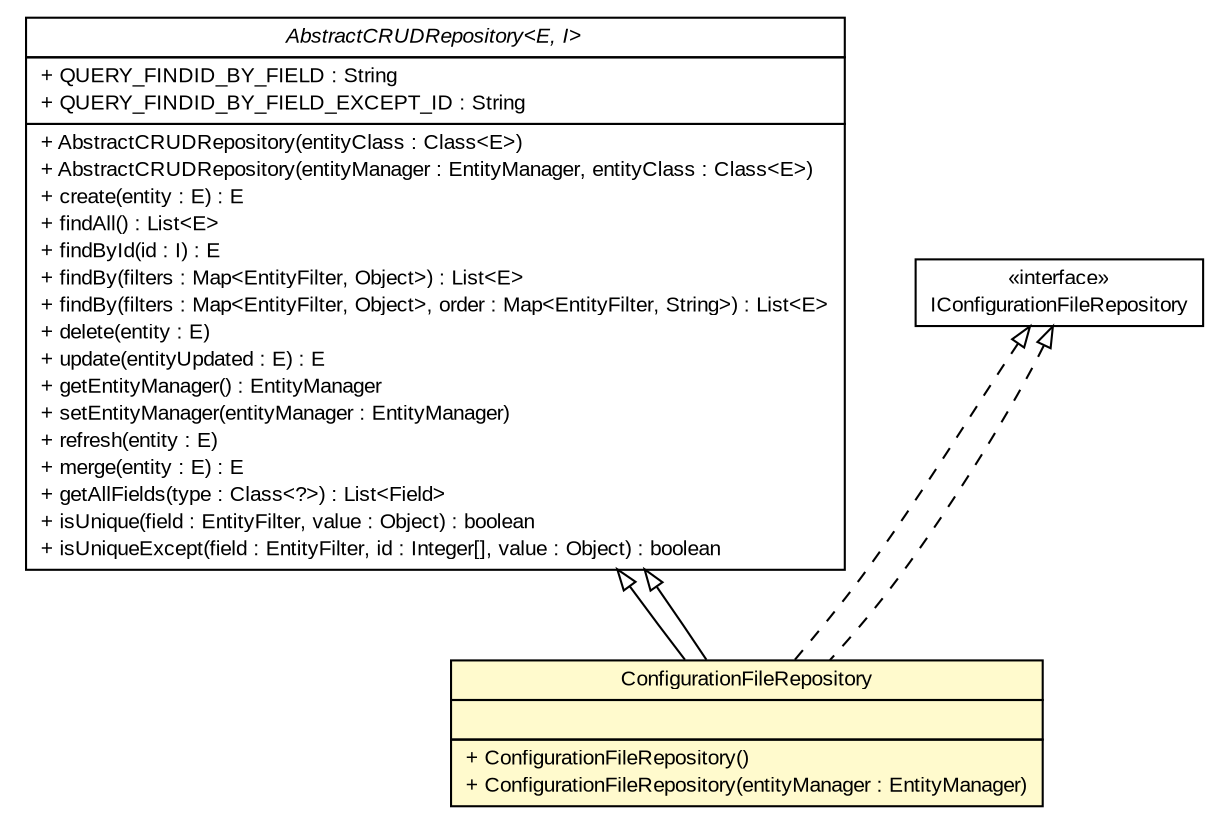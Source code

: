 #!/usr/local/bin/dot
#
# Class diagram 
# Generated by UMLGraph version R5_6-24-gf6e263 (http://www.umlgraph.org/)
#

digraph G {
	edge [fontname="arial",fontsize=10,labelfontname="arial",labelfontsize=10];
	node [fontname="arial",fontsize=10,shape=plaintext];
	nodesep=0.25;
	ranksep=0.5;
	// gov.sandia.cf.dao.AbstractCRUDRepository<E, I>
	c64493 [label=<<table title="gov.sandia.cf.dao.AbstractCRUDRepository" border="0" cellborder="1" cellspacing="0" cellpadding="2" port="p" href="../AbstractCRUDRepository.html">
		<tr><td><table border="0" cellspacing="0" cellpadding="1">
<tr><td align="center" balign="center"><font face="arial italic"> AbstractCRUDRepository&lt;E, I&gt; </font></td></tr>
		</table></td></tr>
		<tr><td><table border="0" cellspacing="0" cellpadding="1">
<tr><td align="left" balign="left"> + QUERY_FINDID_BY_FIELD : String </td></tr>
<tr><td align="left" balign="left"> + QUERY_FINDID_BY_FIELD_EXCEPT_ID : String </td></tr>
		</table></td></tr>
		<tr><td><table border="0" cellspacing="0" cellpadding="1">
<tr><td align="left" balign="left"> + AbstractCRUDRepository(entityClass : Class&lt;E&gt;) </td></tr>
<tr><td align="left" balign="left"> + AbstractCRUDRepository(entityManager : EntityManager, entityClass : Class&lt;E&gt;) </td></tr>
<tr><td align="left" balign="left"> + create(entity : E) : E </td></tr>
<tr><td align="left" balign="left"> + findAll() : List&lt;E&gt; </td></tr>
<tr><td align="left" balign="left"> + findById(id : I) : E </td></tr>
<tr><td align="left" balign="left"> + findBy(filters : Map&lt;EntityFilter, Object&gt;) : List&lt;E&gt; </td></tr>
<tr><td align="left" balign="left"> + findBy(filters : Map&lt;EntityFilter, Object&gt;, order : Map&lt;EntityFilter, String&gt;) : List&lt;E&gt; </td></tr>
<tr><td align="left" balign="left"> + delete(entity : E) </td></tr>
<tr><td align="left" balign="left"> + update(entityUpdated : E) : E </td></tr>
<tr><td align="left" balign="left"> + getEntityManager() : EntityManager </td></tr>
<tr><td align="left" balign="left"> + setEntityManager(entityManager : EntityManager) </td></tr>
<tr><td align="left" balign="left"> + refresh(entity : E) </td></tr>
<tr><td align="left" balign="left"> + merge(entity : E) : E </td></tr>
<tr><td align="left" balign="left"> + getAllFields(type : Class&lt;?&gt;) : List&lt;Field&gt; </td></tr>
<tr><td align="left" balign="left"> + isUnique(field : EntityFilter, value : Object) : boolean </td></tr>
<tr><td align="left" balign="left"> + isUniqueExcept(field : EntityFilter, id : Integer[], value : Object) : boolean </td></tr>
		</table></td></tr>
		</table>>, URL="../AbstractCRUDRepository.html", fontname="arial", fontcolor="black", fontsize=10.0];
	// gov.sandia.cf.dao.IConfigurationFileRepository
	c64501 [label=<<table title="gov.sandia.cf.dao.IConfigurationFileRepository" border="0" cellborder="1" cellspacing="0" cellpadding="2" port="p" href="../IConfigurationFileRepository.html">
		<tr><td><table border="0" cellspacing="0" cellpadding="1">
<tr><td align="center" balign="center"> &#171;interface&#187; </td></tr>
<tr><td align="center" balign="center"> IConfigurationFileRepository </td></tr>
		</table></td></tr>
		</table>>, URL="../IConfigurationFileRepository.html", fontname="arial", fontcolor="black", fontsize=10.0];
	// gov.sandia.cf.dao.impl.ConfigurationFileRepository
	c64519 [label=<<table title="gov.sandia.cf.dao.impl.ConfigurationFileRepository" border="0" cellborder="1" cellspacing="0" cellpadding="2" port="p" bgcolor="lemonChiffon" href="./ConfigurationFileRepository.html">
		<tr><td><table border="0" cellspacing="0" cellpadding="1">
<tr><td align="center" balign="center"> ConfigurationFileRepository </td></tr>
		</table></td></tr>
		<tr><td><table border="0" cellspacing="0" cellpadding="1">
<tr><td align="left" balign="left">  </td></tr>
		</table></td></tr>
		<tr><td><table border="0" cellspacing="0" cellpadding="1">
<tr><td align="left" balign="left"> + ConfigurationFileRepository() </td></tr>
<tr><td align="left" balign="left"> + ConfigurationFileRepository(entityManager : EntityManager) </td></tr>
		</table></td></tr>
		</table>>, URL="./ConfigurationFileRepository.html", fontname="arial", fontcolor="black", fontsize=10.0];
	//gov.sandia.cf.dao.impl.ConfigurationFileRepository extends gov.sandia.cf.dao.AbstractCRUDRepository<gov.sandia.cf.model.ConfigurationFile, java.lang.Integer>
	c64493:p -> c64519:p [dir=back,arrowtail=empty];
	//gov.sandia.cf.dao.impl.ConfigurationFileRepository implements gov.sandia.cf.dao.IConfigurationFileRepository
	c64501:p -> c64519:p [dir=back,arrowtail=empty,style=dashed];
	//gov.sandia.cf.dao.impl.ConfigurationFileRepository extends gov.sandia.cf.dao.AbstractCRUDRepository<gov.sandia.cf.model.ConfigurationFile, java.lang.Integer>
	c64493:p -> c64519:p [dir=back,arrowtail=empty];
	//gov.sandia.cf.dao.impl.ConfigurationFileRepository implements gov.sandia.cf.dao.IConfigurationFileRepository
	c64501:p -> c64519:p [dir=back,arrowtail=empty,style=dashed];
}

